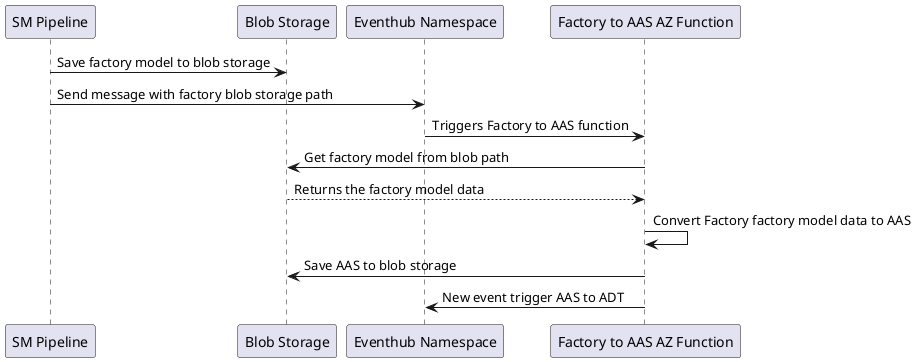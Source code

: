 @startuml
"SM Pipeline" -> "Blob Storage": Save factory model to blob storage
"SM Pipeline" -> "Eventhub Namespace": Send message with factory blob storage path
"Eventhub Namespace" -> "Factory to AAS AZ Function": Triggers Factory to AAS function
"Factory to AAS AZ Function" -> "Blob Storage": Get factory model from blob path
"Blob Storage" --> "Factory to AAS AZ Function": Returns the factory model data
"Factory to AAS AZ Function" -> "Factory to AAS AZ Function": Convert Factory factory model data to AAS
"Factory to AAS AZ Function" -> "Blob Storage": Save AAS to blob storage
"Factory to AAS AZ Function" -> "Eventhub Namespace": New event trigger AAS to ADT
@enduml